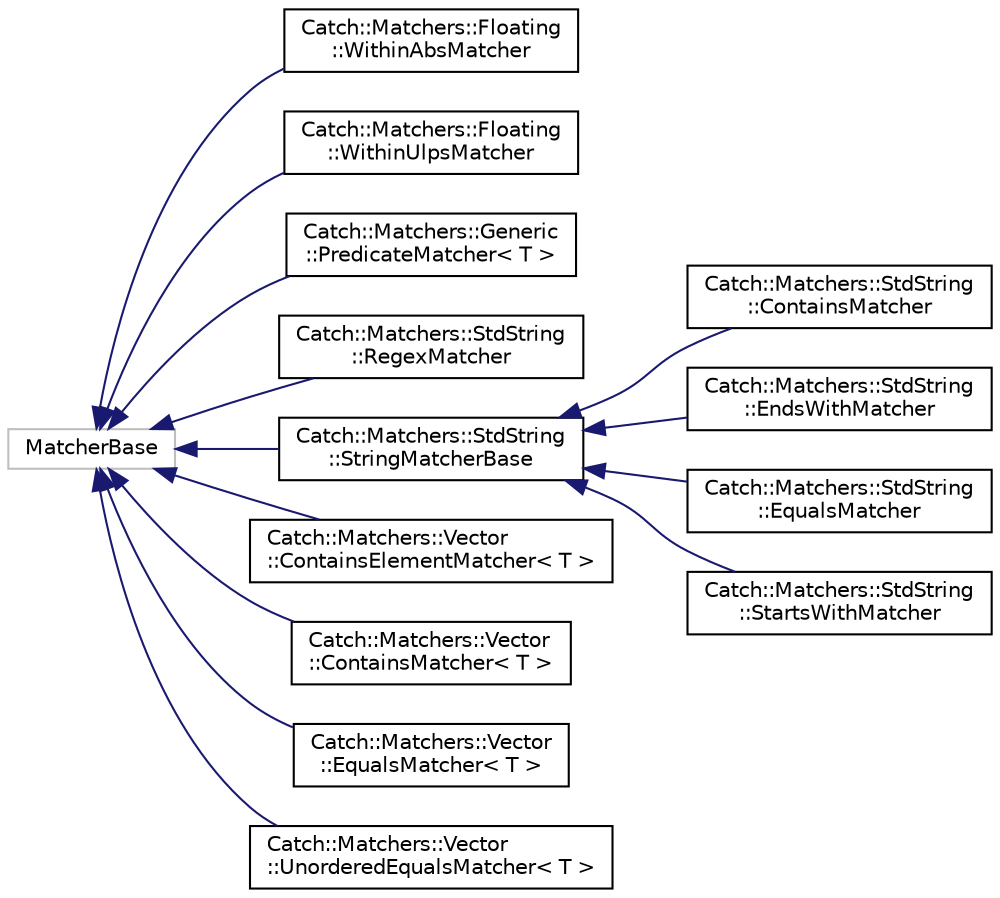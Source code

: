 digraph "Graphical Class Hierarchy"
{
  edge [fontname="Helvetica",fontsize="10",labelfontname="Helvetica",labelfontsize="10"];
  node [fontname="Helvetica",fontsize="10",shape=record];
  rankdir="LR";
  Node1 [label="MatcherBase",height=0.2,width=0.4,color="grey75", fillcolor="white", style="filled"];
  Node1 -> Node2 [dir="back",color="midnightblue",fontsize="10",style="solid",fontname="Helvetica"];
  Node2 [label="Catch::Matchers::Floating\l::WithinAbsMatcher",height=0.2,width=0.4,color="black", fillcolor="white", style="filled",URL="$d2/d2a/structCatch_1_1Matchers_1_1Floating_1_1WithinAbsMatcher.html"];
  Node1 -> Node3 [dir="back",color="midnightblue",fontsize="10",style="solid",fontname="Helvetica"];
  Node3 [label="Catch::Matchers::Floating\l::WithinUlpsMatcher",height=0.2,width=0.4,color="black", fillcolor="white", style="filled",URL="$d7/daf/structCatch_1_1Matchers_1_1Floating_1_1WithinUlpsMatcher.html"];
  Node1 -> Node4 [dir="back",color="midnightblue",fontsize="10",style="solid",fontname="Helvetica"];
  Node4 [label="Catch::Matchers::Generic\l::PredicateMatcher\< T \>",height=0.2,width=0.4,color="black", fillcolor="white", style="filled",URL="$dc/d41/classCatch_1_1Matchers_1_1Generic_1_1PredicateMatcher.html"];
  Node1 -> Node5 [dir="back",color="midnightblue",fontsize="10",style="solid",fontname="Helvetica"];
  Node5 [label="Catch::Matchers::StdString\l::RegexMatcher",height=0.2,width=0.4,color="black", fillcolor="white", style="filled",URL="$da/d82/structCatch_1_1Matchers_1_1StdString_1_1RegexMatcher.html"];
  Node1 -> Node6 [dir="back",color="midnightblue",fontsize="10",style="solid",fontname="Helvetica"];
  Node6 [label="Catch::Matchers::StdString\l::StringMatcherBase",height=0.2,width=0.4,color="black", fillcolor="white", style="filled",URL="$d8/dbb/structCatch_1_1Matchers_1_1StdString_1_1StringMatcherBase.html"];
  Node6 -> Node7 [dir="back",color="midnightblue",fontsize="10",style="solid",fontname="Helvetica"];
  Node7 [label="Catch::Matchers::StdString\l::ContainsMatcher",height=0.2,width=0.4,color="black", fillcolor="white", style="filled",URL="$d9/d18/structCatch_1_1Matchers_1_1StdString_1_1ContainsMatcher.html"];
  Node6 -> Node8 [dir="back",color="midnightblue",fontsize="10",style="solid",fontname="Helvetica"];
  Node8 [label="Catch::Matchers::StdString\l::EndsWithMatcher",height=0.2,width=0.4,color="black", fillcolor="white", style="filled",URL="$d5/d40/structCatch_1_1Matchers_1_1StdString_1_1EndsWithMatcher.html"];
  Node6 -> Node9 [dir="back",color="midnightblue",fontsize="10",style="solid",fontname="Helvetica"];
  Node9 [label="Catch::Matchers::StdString\l::EqualsMatcher",height=0.2,width=0.4,color="black", fillcolor="white", style="filled",URL="$d8/d35/structCatch_1_1Matchers_1_1StdString_1_1EqualsMatcher.html"];
  Node6 -> Node10 [dir="back",color="midnightblue",fontsize="10",style="solid",fontname="Helvetica"];
  Node10 [label="Catch::Matchers::StdString\l::StartsWithMatcher",height=0.2,width=0.4,color="black", fillcolor="white", style="filled",URL="$d1/db3/structCatch_1_1Matchers_1_1StdString_1_1StartsWithMatcher.html"];
  Node1 -> Node11 [dir="back",color="midnightblue",fontsize="10",style="solid",fontname="Helvetica"];
  Node11 [label="Catch::Matchers::Vector\l::ContainsElementMatcher\< T \>",height=0.2,width=0.4,color="black", fillcolor="white", style="filled",URL="$d2/d5d/structCatch_1_1Matchers_1_1Vector_1_1ContainsElementMatcher.html"];
  Node1 -> Node12 [dir="back",color="midnightblue",fontsize="10",style="solid",fontname="Helvetica"];
  Node12 [label="Catch::Matchers::Vector\l::ContainsMatcher\< T \>",height=0.2,width=0.4,color="black", fillcolor="white", style="filled",URL="$de/de6/structCatch_1_1Matchers_1_1Vector_1_1ContainsMatcher.html"];
  Node1 -> Node13 [dir="back",color="midnightblue",fontsize="10",style="solid",fontname="Helvetica"];
  Node13 [label="Catch::Matchers::Vector\l::EqualsMatcher\< T \>",height=0.2,width=0.4,color="black", fillcolor="white", style="filled",URL="$dc/da8/structCatch_1_1Matchers_1_1Vector_1_1EqualsMatcher.html"];
  Node1 -> Node14 [dir="back",color="midnightblue",fontsize="10",style="solid",fontname="Helvetica"];
  Node14 [label="Catch::Matchers::Vector\l::UnorderedEqualsMatcher\< T \>",height=0.2,width=0.4,color="black", fillcolor="white", style="filled",URL="$dc/daf/structCatch_1_1Matchers_1_1Vector_1_1UnorderedEqualsMatcher.html"];
}
